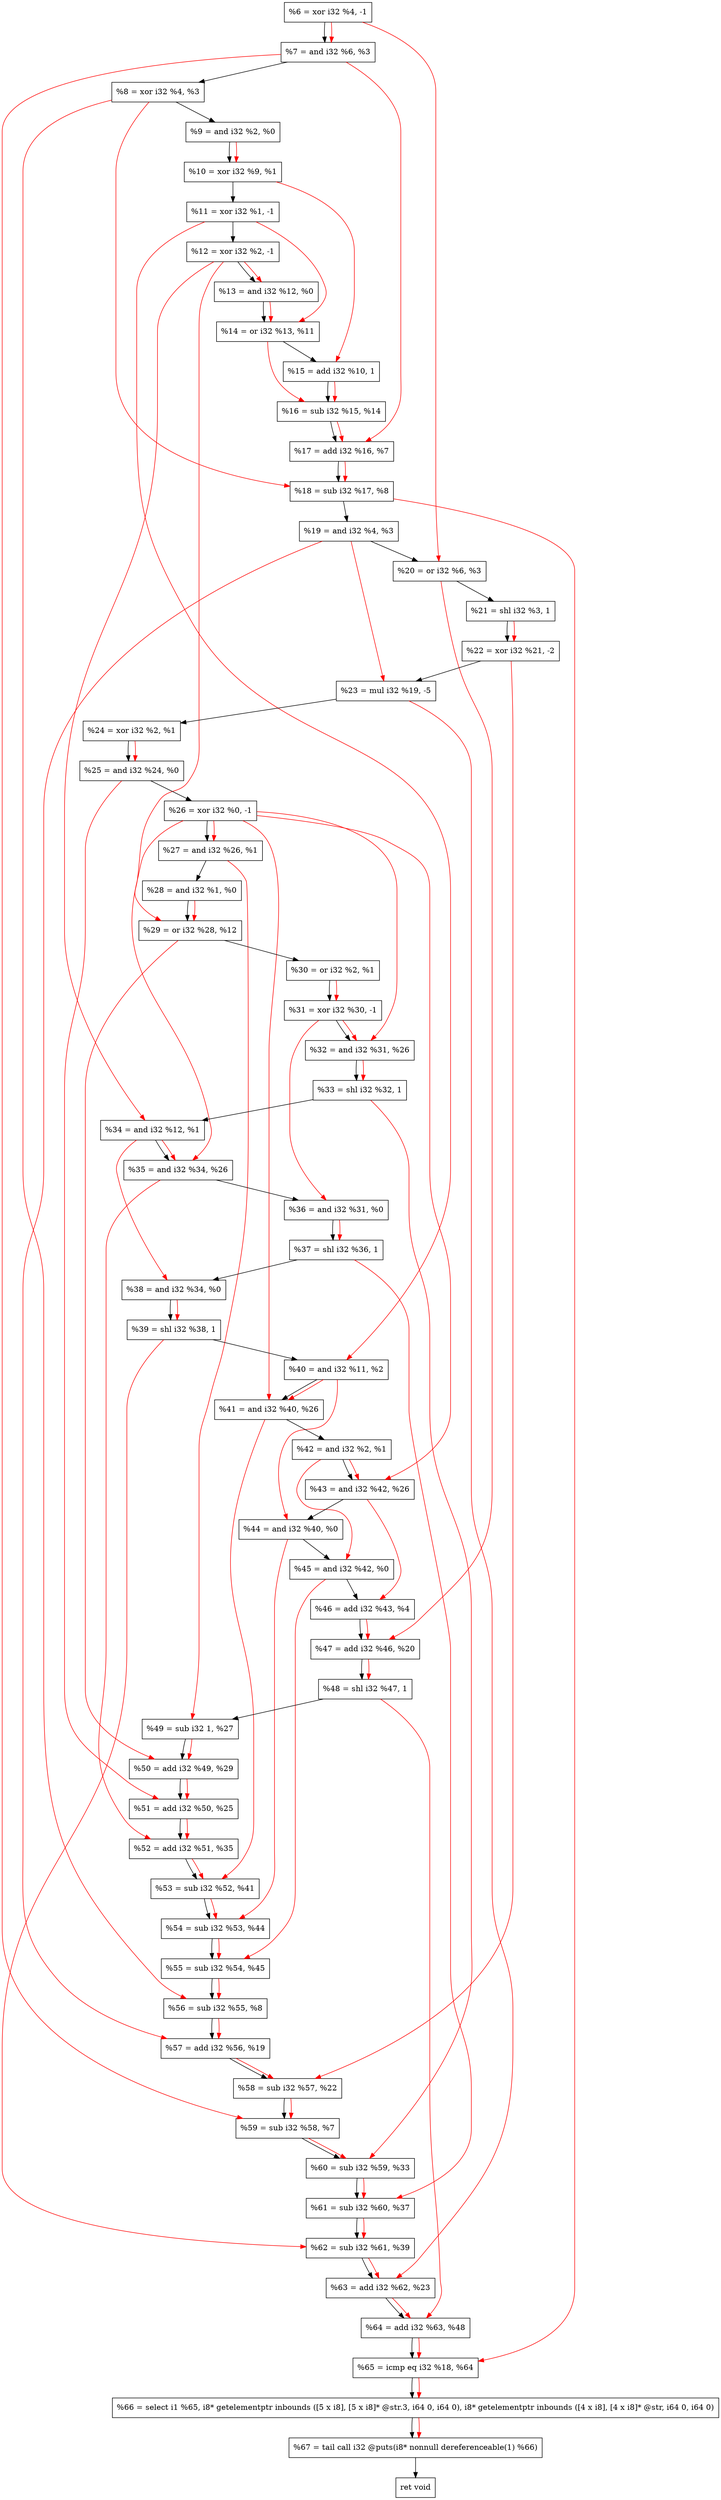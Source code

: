 digraph "DFG for'crackme' function" {
	Node0x13cafc0[shape=record, label="  %6 = xor i32 %4, -1"];
	Node0x13cb030[shape=record, label="  %7 = and i32 %6, %3"];
	Node0x13cb0a0[shape=record, label="  %8 = xor i32 %4, %3"];
	Node0x13cb110[shape=record, label="  %9 = and i32 %2, %0"];
	Node0x13cb180[shape=record, label="  %10 = xor i32 %9, %1"];
	Node0x13cb1f0[shape=record, label="  %11 = xor i32 %1, -1"];
	Node0x13cb260[shape=record, label="  %12 = xor i32 %2, -1"];
	Node0x13cb2d0[shape=record, label="  %13 = and i32 %12, %0"];
	Node0x13cb340[shape=record, label="  %14 = or i32 %13, %11"];
	Node0x13cb3e0[shape=record, label="  %15 = add i32 %10, 1"];
	Node0x13cb450[shape=record, label="  %16 = sub i32 %15, %14"];
	Node0x13cb4c0[shape=record, label="  %17 = add i32 %16, %7"];
	Node0x13cb530[shape=record, label="  %18 = sub i32 %17, %8"];
	Node0x13cb5a0[shape=record, label="  %19 = and i32 %4, %3"];
	Node0x13cb610[shape=record, label="  %20 = or i32 %6, %3"];
	Node0x13cb680[shape=record, label="  %21 = shl i32 %3, 1"];
	Node0x13cb720[shape=record, label="  %22 = xor i32 %21, -2"];
	Node0x13cb7c0[shape=record, label="  %23 = mul i32 %19, -5"];
	Node0x13cb830[shape=record, label="  %24 = xor i32 %2, %1"];
	Node0x13cb8a0[shape=record, label="  %25 = and i32 %24, %0"];
	Node0x13cb910[shape=record, label="  %26 = xor i32 %0, -1"];
	Node0x13cb980[shape=record, label="  %27 = and i32 %26, %1"];
	Node0x13cb9f0[shape=record, label="  %28 = and i32 %1, %0"];
	Node0x13cba60[shape=record, label="  %29 = or i32 %28, %12"];
	Node0x13cbad0[shape=record, label="  %30 = or i32 %2, %1"];
	Node0x13cbb40[shape=record, label="  %31 = xor i32 %30, -1"];
	Node0x13cbbb0[shape=record, label="  %32 = and i32 %31, %26"];
	Node0x13cbe30[shape=record, label="  %33 = shl i32 %32, 1"];
	Node0x13cbea0[shape=record, label="  %34 = and i32 %12, %1"];
	Node0x13cbf10[shape=record, label="  %35 = and i32 %34, %26"];
	Node0x13cbf80[shape=record, label="  %36 = and i32 %31, %0"];
	Node0x13cbff0[shape=record, label="  %37 = shl i32 %36, 1"];
	Node0x13cc060[shape=record, label="  %38 = and i32 %34, %0"];
	Node0x13cc0d0[shape=record, label="  %39 = shl i32 %38, 1"];
	Node0x13cc140[shape=record, label="  %40 = and i32 %11, %2"];
	Node0x13cc1b0[shape=record, label="  %41 = and i32 %40, %26"];
	Node0x13cc220[shape=record, label="  %42 = and i32 %2, %1"];
	Node0x13cc290[shape=record, label="  %43 = and i32 %42, %26"];
	Node0x13cc300[shape=record, label="  %44 = and i32 %40, %0"];
	Node0x13cc370[shape=record, label="  %45 = and i32 %42, %0"];
	Node0x13cc3e0[shape=record, label="  %46 = add i32 %43, %4"];
	Node0x13cc450[shape=record, label="  %47 = add i32 %46, %20"];
	Node0x13cc4c0[shape=record, label="  %48 = shl i32 %47, 1"];
	Node0x13cc530[shape=record, label="  %49 = sub i32 1, %27"];
	Node0x13cc5a0[shape=record, label="  %50 = add i32 %49, %29"];
	Node0x13cc610[shape=record, label="  %51 = add i32 %50, %25"];
	Node0x13cc680[shape=record, label="  %52 = add i32 %51, %35"];
	Node0x13cc6f0[shape=record, label="  %53 = sub i32 %52, %41"];
	Node0x13cc760[shape=record, label="  %54 = sub i32 %53, %44"];
	Node0x13cc7d0[shape=record, label="  %55 = sub i32 %54, %45"];
	Node0x13cc840[shape=record, label="  %56 = sub i32 %55, %8"];
	Node0x13cc8b0[shape=record, label="  %57 = add i32 %56, %19"];
	Node0x13cc920[shape=record, label="  %58 = sub i32 %57, %22"];
	Node0x13cc990[shape=record, label="  %59 = sub i32 %58, %7"];
	Node0x13cca00[shape=record, label="  %60 = sub i32 %59, %33"];
	Node0x13cca70[shape=record, label="  %61 = sub i32 %60, %37"];
	Node0x13ccae0[shape=record, label="  %62 = sub i32 %61, %39"];
	Node0x13ccb50[shape=record, label="  %63 = add i32 %62, %23"];
	Node0x13ccbc0[shape=record, label="  %64 = add i32 %63, %48"];
	Node0x13cd040[shape=record, label="  %65 = icmp eq i32 %18, %64"];
	Node0x136b268[shape=record, label="  %66 = select i1 %65, i8* getelementptr inbounds ([5 x i8], [5 x i8]* @str.3, i64 0, i64 0), i8* getelementptr inbounds ([4 x i8], [4 x i8]* @str, i64 0, i64 0)"];
	Node0x13cd2d0[shape=record, label="  %67 = tail call i32 @puts(i8* nonnull dereferenceable(1) %66)"];
	Node0x13cd320[shape=record, label="  ret void"];
	Node0x13cafc0 -> Node0x13cb030;
	Node0x13cb030 -> Node0x13cb0a0;
	Node0x13cb0a0 -> Node0x13cb110;
	Node0x13cb110 -> Node0x13cb180;
	Node0x13cb180 -> Node0x13cb1f0;
	Node0x13cb1f0 -> Node0x13cb260;
	Node0x13cb260 -> Node0x13cb2d0;
	Node0x13cb2d0 -> Node0x13cb340;
	Node0x13cb340 -> Node0x13cb3e0;
	Node0x13cb3e0 -> Node0x13cb450;
	Node0x13cb450 -> Node0x13cb4c0;
	Node0x13cb4c0 -> Node0x13cb530;
	Node0x13cb530 -> Node0x13cb5a0;
	Node0x13cb5a0 -> Node0x13cb610;
	Node0x13cb610 -> Node0x13cb680;
	Node0x13cb680 -> Node0x13cb720;
	Node0x13cb720 -> Node0x13cb7c0;
	Node0x13cb7c0 -> Node0x13cb830;
	Node0x13cb830 -> Node0x13cb8a0;
	Node0x13cb8a0 -> Node0x13cb910;
	Node0x13cb910 -> Node0x13cb980;
	Node0x13cb980 -> Node0x13cb9f0;
	Node0x13cb9f0 -> Node0x13cba60;
	Node0x13cba60 -> Node0x13cbad0;
	Node0x13cbad0 -> Node0x13cbb40;
	Node0x13cbb40 -> Node0x13cbbb0;
	Node0x13cbbb0 -> Node0x13cbe30;
	Node0x13cbe30 -> Node0x13cbea0;
	Node0x13cbea0 -> Node0x13cbf10;
	Node0x13cbf10 -> Node0x13cbf80;
	Node0x13cbf80 -> Node0x13cbff0;
	Node0x13cbff0 -> Node0x13cc060;
	Node0x13cc060 -> Node0x13cc0d0;
	Node0x13cc0d0 -> Node0x13cc140;
	Node0x13cc140 -> Node0x13cc1b0;
	Node0x13cc1b0 -> Node0x13cc220;
	Node0x13cc220 -> Node0x13cc290;
	Node0x13cc290 -> Node0x13cc300;
	Node0x13cc300 -> Node0x13cc370;
	Node0x13cc370 -> Node0x13cc3e0;
	Node0x13cc3e0 -> Node0x13cc450;
	Node0x13cc450 -> Node0x13cc4c0;
	Node0x13cc4c0 -> Node0x13cc530;
	Node0x13cc530 -> Node0x13cc5a0;
	Node0x13cc5a0 -> Node0x13cc610;
	Node0x13cc610 -> Node0x13cc680;
	Node0x13cc680 -> Node0x13cc6f0;
	Node0x13cc6f0 -> Node0x13cc760;
	Node0x13cc760 -> Node0x13cc7d0;
	Node0x13cc7d0 -> Node0x13cc840;
	Node0x13cc840 -> Node0x13cc8b0;
	Node0x13cc8b0 -> Node0x13cc920;
	Node0x13cc920 -> Node0x13cc990;
	Node0x13cc990 -> Node0x13cca00;
	Node0x13cca00 -> Node0x13cca70;
	Node0x13cca70 -> Node0x13ccae0;
	Node0x13ccae0 -> Node0x13ccb50;
	Node0x13ccb50 -> Node0x13ccbc0;
	Node0x13ccbc0 -> Node0x13cd040;
	Node0x13cd040 -> Node0x136b268;
	Node0x136b268 -> Node0x13cd2d0;
	Node0x13cd2d0 -> Node0x13cd320;
edge [color=red]
	Node0x13cafc0 -> Node0x13cb030;
	Node0x13cb110 -> Node0x13cb180;
	Node0x13cb260 -> Node0x13cb2d0;
	Node0x13cb2d0 -> Node0x13cb340;
	Node0x13cb1f0 -> Node0x13cb340;
	Node0x13cb180 -> Node0x13cb3e0;
	Node0x13cb3e0 -> Node0x13cb450;
	Node0x13cb340 -> Node0x13cb450;
	Node0x13cb450 -> Node0x13cb4c0;
	Node0x13cb030 -> Node0x13cb4c0;
	Node0x13cb4c0 -> Node0x13cb530;
	Node0x13cb0a0 -> Node0x13cb530;
	Node0x13cafc0 -> Node0x13cb610;
	Node0x13cb680 -> Node0x13cb720;
	Node0x13cb5a0 -> Node0x13cb7c0;
	Node0x13cb830 -> Node0x13cb8a0;
	Node0x13cb910 -> Node0x13cb980;
	Node0x13cb9f0 -> Node0x13cba60;
	Node0x13cb260 -> Node0x13cba60;
	Node0x13cbad0 -> Node0x13cbb40;
	Node0x13cbb40 -> Node0x13cbbb0;
	Node0x13cb910 -> Node0x13cbbb0;
	Node0x13cbbb0 -> Node0x13cbe30;
	Node0x13cb260 -> Node0x13cbea0;
	Node0x13cbea0 -> Node0x13cbf10;
	Node0x13cb910 -> Node0x13cbf10;
	Node0x13cbb40 -> Node0x13cbf80;
	Node0x13cbf80 -> Node0x13cbff0;
	Node0x13cbea0 -> Node0x13cc060;
	Node0x13cc060 -> Node0x13cc0d0;
	Node0x13cb1f0 -> Node0x13cc140;
	Node0x13cc140 -> Node0x13cc1b0;
	Node0x13cb910 -> Node0x13cc1b0;
	Node0x13cc220 -> Node0x13cc290;
	Node0x13cb910 -> Node0x13cc290;
	Node0x13cc140 -> Node0x13cc300;
	Node0x13cc220 -> Node0x13cc370;
	Node0x13cc290 -> Node0x13cc3e0;
	Node0x13cc3e0 -> Node0x13cc450;
	Node0x13cb610 -> Node0x13cc450;
	Node0x13cc450 -> Node0x13cc4c0;
	Node0x13cb980 -> Node0x13cc530;
	Node0x13cc530 -> Node0x13cc5a0;
	Node0x13cba60 -> Node0x13cc5a0;
	Node0x13cc5a0 -> Node0x13cc610;
	Node0x13cb8a0 -> Node0x13cc610;
	Node0x13cc610 -> Node0x13cc680;
	Node0x13cbf10 -> Node0x13cc680;
	Node0x13cc680 -> Node0x13cc6f0;
	Node0x13cc1b0 -> Node0x13cc6f0;
	Node0x13cc6f0 -> Node0x13cc760;
	Node0x13cc300 -> Node0x13cc760;
	Node0x13cc760 -> Node0x13cc7d0;
	Node0x13cc370 -> Node0x13cc7d0;
	Node0x13cc7d0 -> Node0x13cc840;
	Node0x13cb0a0 -> Node0x13cc840;
	Node0x13cc840 -> Node0x13cc8b0;
	Node0x13cb5a0 -> Node0x13cc8b0;
	Node0x13cc8b0 -> Node0x13cc920;
	Node0x13cb720 -> Node0x13cc920;
	Node0x13cc920 -> Node0x13cc990;
	Node0x13cb030 -> Node0x13cc990;
	Node0x13cc990 -> Node0x13cca00;
	Node0x13cbe30 -> Node0x13cca00;
	Node0x13cca00 -> Node0x13cca70;
	Node0x13cbff0 -> Node0x13cca70;
	Node0x13cca70 -> Node0x13ccae0;
	Node0x13cc0d0 -> Node0x13ccae0;
	Node0x13ccae0 -> Node0x13ccb50;
	Node0x13cb7c0 -> Node0x13ccb50;
	Node0x13ccb50 -> Node0x13ccbc0;
	Node0x13cc4c0 -> Node0x13ccbc0;
	Node0x13cb530 -> Node0x13cd040;
	Node0x13ccbc0 -> Node0x13cd040;
	Node0x13cd040 -> Node0x136b268;
	Node0x136b268 -> Node0x13cd2d0;
}
